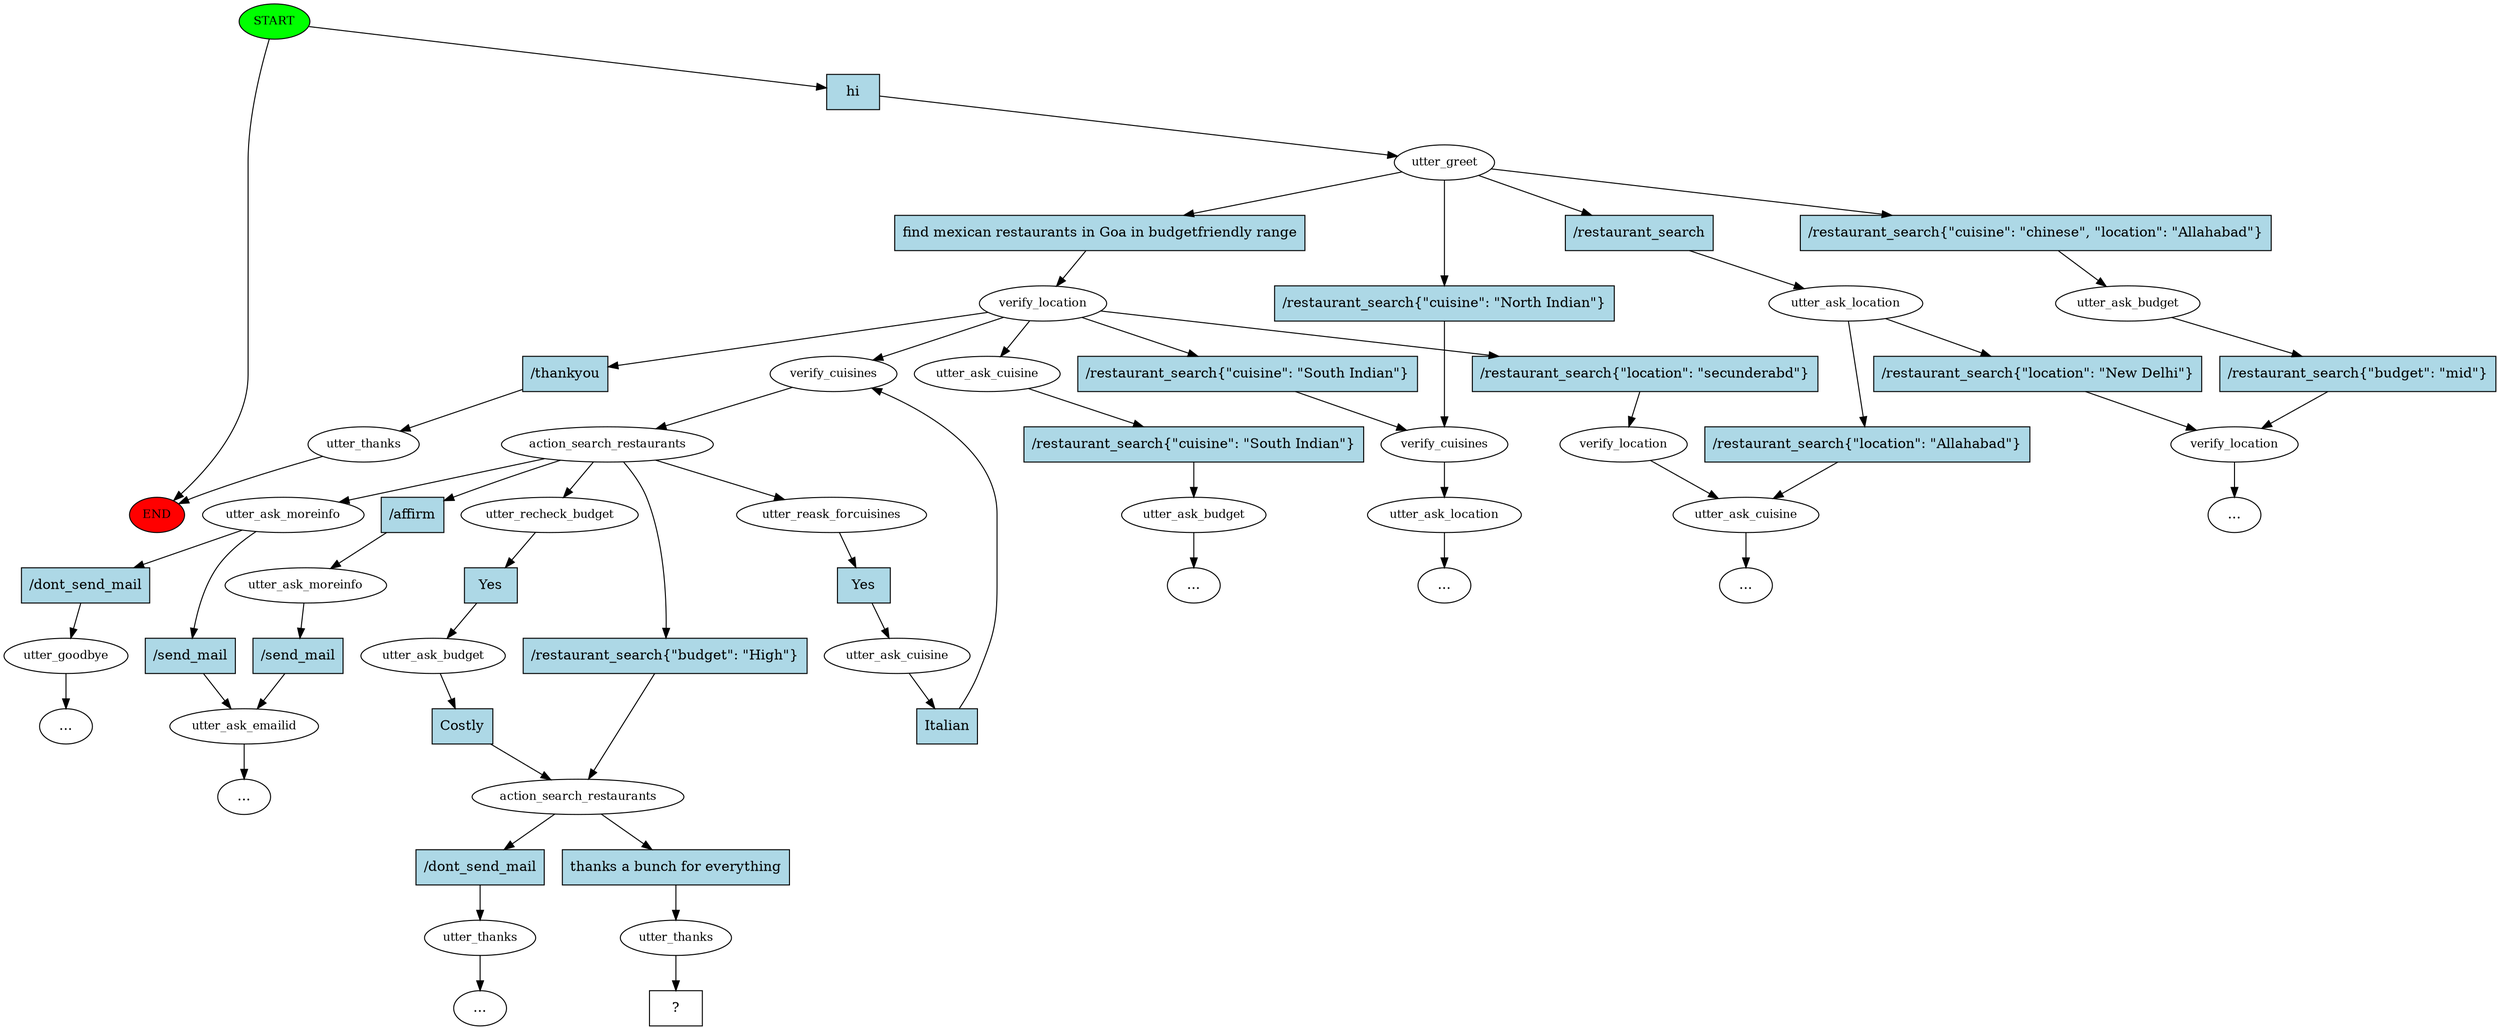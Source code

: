 digraph  {
0 [class="start active", fillcolor=green, fontsize=12, label=START, style=filled];
"-1" [class=end, fillcolor=red, fontsize=12, label=END, style=filled];
1 [class=active, fontsize=12, label=utter_greet];
2 [class="", fontsize=12, label=utter_ask_location];
3 [class="", fontsize=12, label=verify_location];
8 [class="", fontsize=12, label=verify_cuisines];
9 [class="", fontsize=12, label=utter_ask_location];
11 [class=active, fontsize=12, label=verify_location];
12 [class="", fontsize=12, label=utter_thanks];
15 [class=active, fontsize=12, label=verify_cuisines];
16 [class=active, fontsize=12, label=action_search_restaurants];
17 [class="", fontsize=12, label=utter_ask_moreinfo];
18 [class="", fontsize=12, label=utter_goodbye];
"-6" [class=ellipsis, label="..."];
23 [class=active, fontsize=12, label=action_search_restaurants];
24 [class="", fontsize=12, label=utter_thanks];
"-7" [class=ellipsis, label="..."];
"-11" [class=ellipsis, label="..."];
46 [class="", fontsize=12, label=utter_ask_emailid];
49 [class="", fontsize=12, label=utter_ask_cuisine];
50 [class="", fontsize=12, label=utter_ask_budget];
"-14" [class=ellipsis, label="..."];
55 [class="", fontsize=12, label=utter_ask_moreinfo];
"-15" [class=ellipsis, label="..."];
59 [class="", fontsize=12, label=utter_ask_cuisine];
62 [class="", fontsize=12, label=verify_location];
"-17" [class=ellipsis, label="..."];
65 [class="", fontsize=12, label=utter_ask_budget];
"-18" [class=ellipsis, label="..."];
71 [class=active, fontsize=12, label=utter_reask_forcuisines];
72 [class=active, fontsize=12, label=utter_ask_cuisine];
75 [class=active, fontsize=12, label=utter_recheck_budget];
76 [class=active, fontsize=12, label=utter_ask_budget];
78 [class=active, fontsize=12, label=utter_thanks];
79 [class="intent dashed active", label="  ?  ", shape=rect];
80 [class="intent active", fillcolor=lightblue, label=hi, shape=rect, style=filled];
81 [class=intent, fillcolor=lightblue, label="/restaurant_search", shape=rect, style=filled];
82 [class=intent, fillcolor=lightblue, label="/restaurant_search{\"cuisine\": \"North Indian\"}", shape=rect, style=filled];
83 [class="intent active", fillcolor=lightblue, label="find mexican restaurants in Goa in budgetfriendly range", shape=rect, style=filled];
84 [class=intent, fillcolor=lightblue, label="/restaurant_search{\"cuisine\": \"chinese\", \"location\": \"Allahabad\"}", shape=rect, style=filled];
85 [class=intent, fillcolor=lightblue, label="/restaurant_search{\"location\": \"New Delhi\"}", shape=rect, style=filled];
86 [class=intent, fillcolor=lightblue, label="/restaurant_search{\"location\": \"Allahabad\"}", shape=rect, style=filled];
87 [class=intent, fillcolor=lightblue, label="/thankyou", shape=rect, style=filled];
88 [class=intent, fillcolor=lightblue, label="/restaurant_search{\"cuisine\": \"South Indian\"}", shape=rect, style=filled];
89 [class=intent, fillcolor=lightblue, label="/restaurant_search{\"location\": \"secunderabd\"}", shape=rect, style=filled];
90 [class=intent, fillcolor=lightblue, label="/restaurant_search{\"budget\": \"High\"}", shape=rect, style=filled];
91 [class=intent, fillcolor=lightblue, label="/affirm", shape=rect, style=filled];
92 [class=intent, fillcolor=lightblue, label="/dont_send_mail", shape=rect, style=filled];
93 [class=intent, fillcolor=lightblue, label="/send_mail", shape=rect, style=filled];
94 [class=intent, fillcolor=lightblue, label="/dont_send_mail", shape=rect, style=filled];
95 [class="intent active", fillcolor=lightblue, label="thanks a bunch for everything", shape=rect, style=filled];
96 [class=intent, fillcolor=lightblue, label="/restaurant_search{\"cuisine\": \"South Indian\"}", shape=rect, style=filled];
97 [class=intent, fillcolor=lightblue, label="/send_mail", shape=rect, style=filled];
98 [class=intent, fillcolor=lightblue, label="/restaurant_search{\"budget\": \"mid\"}", shape=rect, style=filled];
99 [class="intent active", fillcolor=lightblue, label=Yes, shape=rect, style=filled];
100 [class="intent active", fillcolor=lightblue, label=Italian, shape=rect, style=filled];
101 [class="intent active", fillcolor=lightblue, label=Yes, shape=rect, style=filled];
102 [class="intent active", fillcolor=lightblue, label=Costly, shape=rect, style=filled];
0 -> "-1"  [class="", key=NONE, label=""];
0 -> 80  [class=active, key=0];
1 -> 81  [class="", key=0];
1 -> 82  [class="", key=0];
1 -> 83  [class=active, key=0];
1 -> 84  [class="", key=0];
2 -> 85  [class="", key=0];
2 -> 86  [class="", key=0];
3 -> "-18"  [class="", key=NONE, label=""];
8 -> 9  [class="", key=NONE, label=""];
9 -> "-11"  [class="", key=NONE, label=""];
11 -> 15  [class=active, key=NONE, label=""];
11 -> 49  [class="", key=NONE, label=""];
11 -> 87  [class="", key=0];
11 -> 88  [class="", key=0];
11 -> 89  [class="", key=0];
12 -> "-1"  [class="", key=NONE, label=""];
15 -> 16  [class=active, key=NONE, label=""];
16 -> 17  [class="", key=NONE, label=""];
16 -> 71  [class=active, key=NONE, label=""];
16 -> 75  [class=active, key=NONE, label=""];
16 -> 90  [class="", key=0];
16 -> 91  [class="", key=0];
17 -> 92  [class="", key=0];
17 -> 93  [class="", key=0];
18 -> "-6"  [class="", key=NONE, label=""];
23 -> 94  [class="", key=0];
23 -> 95  [class=active, key=0];
24 -> "-7"  [class="", key=NONE, label=""];
46 -> "-15"  [class="", key=NONE, label=""];
49 -> 96  [class="", key=0];
50 -> "-14"  [class="", key=NONE, label=""];
55 -> 97  [class="", key=0];
59 -> "-17"  [class="", key=NONE, label=""];
62 -> 59  [class="", key=NONE, label=""];
65 -> 98  [class="", key=0];
71 -> 99  [class=active, key=0];
72 -> 100  [class=active, key=0];
75 -> 101  [class=active, key=0];
76 -> 102  [class=active, key=0];
78 -> 79  [class=active, key=NONE, label=""];
80 -> 1  [class=active, key=0];
81 -> 2  [class="", key=0];
82 -> 8  [class="", key=0];
83 -> 11  [class=active, key=0];
84 -> 65  [class="", key=0];
85 -> 3  [class="", key=0];
86 -> 59  [class="", key=0];
87 -> 12  [class="", key=0];
88 -> 8  [class="", key=0];
89 -> 62  [class="", key=0];
90 -> 23  [class="", key=0];
91 -> 55  [class="", key=0];
92 -> 18  [class="", key=0];
93 -> 46  [class="", key=0];
94 -> 24  [class="", key=0];
95 -> 78  [class=active, key=0];
96 -> 50  [class="", key=0];
97 -> 46  [class="", key=0];
98 -> 3  [class="", key=0];
99 -> 72  [class=active, key=0];
100 -> 15  [class=active, key=0];
101 -> 76  [class=active, key=0];
102 -> 23  [class=active, key=0];
}
